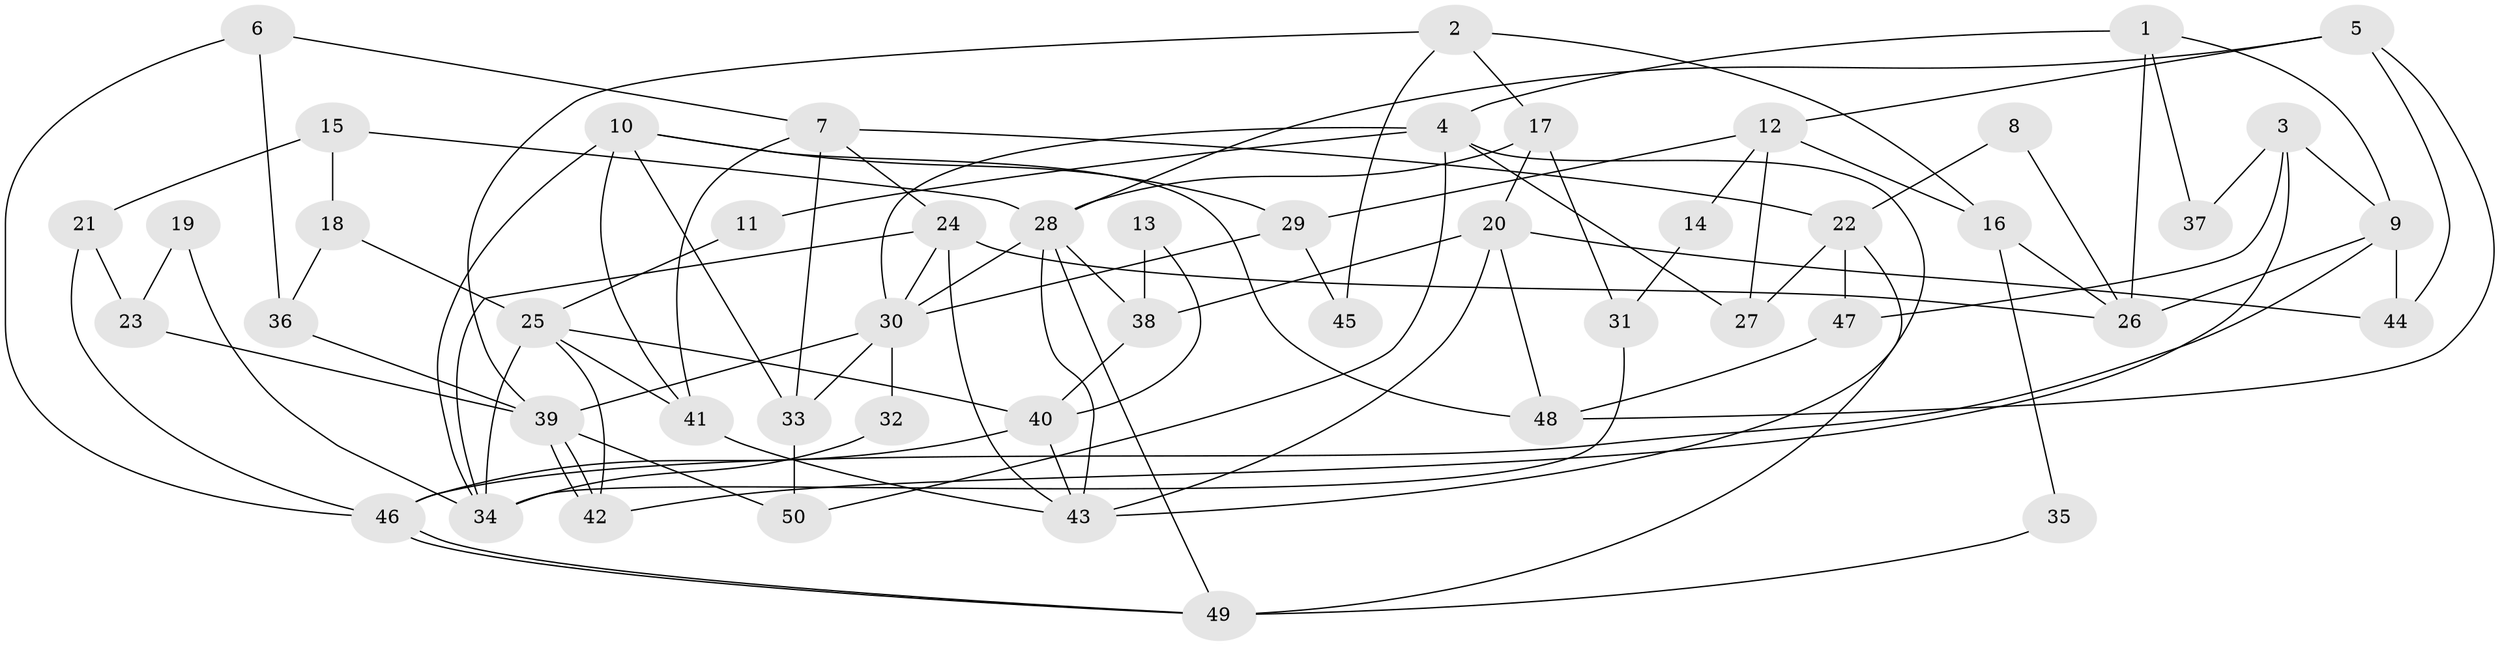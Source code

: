 // coarse degree distribution, {9: 0.03333333333333333, 8: 0.06666666666666667, 3: 0.3, 4: 0.2, 7: 0.1, 5: 0.13333333333333333, 6: 0.06666666666666667, 2: 0.06666666666666667, 11: 0.03333333333333333}
// Generated by graph-tools (version 1.1) at 2025/18/03/04/25 18:18:53]
// undirected, 50 vertices, 100 edges
graph export_dot {
graph [start="1"]
  node [color=gray90,style=filled];
  1;
  2;
  3;
  4;
  5;
  6;
  7;
  8;
  9;
  10;
  11;
  12;
  13;
  14;
  15;
  16;
  17;
  18;
  19;
  20;
  21;
  22;
  23;
  24;
  25;
  26;
  27;
  28;
  29;
  30;
  31;
  32;
  33;
  34;
  35;
  36;
  37;
  38;
  39;
  40;
  41;
  42;
  43;
  44;
  45;
  46;
  47;
  48;
  49;
  50;
  1 -- 9;
  1 -- 4;
  1 -- 26;
  1 -- 37;
  2 -- 39;
  2 -- 17;
  2 -- 16;
  2 -- 45;
  3 -- 42;
  3 -- 9;
  3 -- 37;
  3 -- 47;
  4 -- 30;
  4 -- 43;
  4 -- 11;
  4 -- 27;
  4 -- 50;
  5 -- 44;
  5 -- 48;
  5 -- 12;
  5 -- 28;
  6 -- 46;
  6 -- 7;
  6 -- 36;
  7 -- 22;
  7 -- 33;
  7 -- 24;
  7 -- 41;
  8 -- 22;
  8 -- 26;
  9 -- 46;
  9 -- 26;
  9 -- 44;
  10 -- 41;
  10 -- 33;
  10 -- 29;
  10 -- 34;
  10 -- 48;
  11 -- 25;
  12 -- 29;
  12 -- 14;
  12 -- 16;
  12 -- 27;
  13 -- 40;
  13 -- 38;
  14 -- 31;
  15 -- 28;
  15 -- 18;
  15 -- 21;
  16 -- 26;
  16 -- 35;
  17 -- 28;
  17 -- 20;
  17 -- 31;
  18 -- 25;
  18 -- 36;
  19 -- 34;
  19 -- 23;
  20 -- 48;
  20 -- 38;
  20 -- 43;
  20 -- 44;
  21 -- 46;
  21 -- 23;
  22 -- 49;
  22 -- 27;
  22 -- 47;
  23 -- 39;
  24 -- 26;
  24 -- 30;
  24 -- 34;
  24 -- 43;
  25 -- 34;
  25 -- 41;
  25 -- 40;
  25 -- 42;
  28 -- 43;
  28 -- 30;
  28 -- 38;
  28 -- 49;
  29 -- 30;
  29 -- 45;
  30 -- 32;
  30 -- 33;
  30 -- 39;
  31 -- 34;
  32 -- 34;
  33 -- 50;
  35 -- 49;
  36 -- 39;
  38 -- 40;
  39 -- 42;
  39 -- 42;
  39 -- 50;
  40 -- 43;
  40 -- 46;
  41 -- 43;
  46 -- 49;
  46 -- 49;
  47 -- 48;
}
